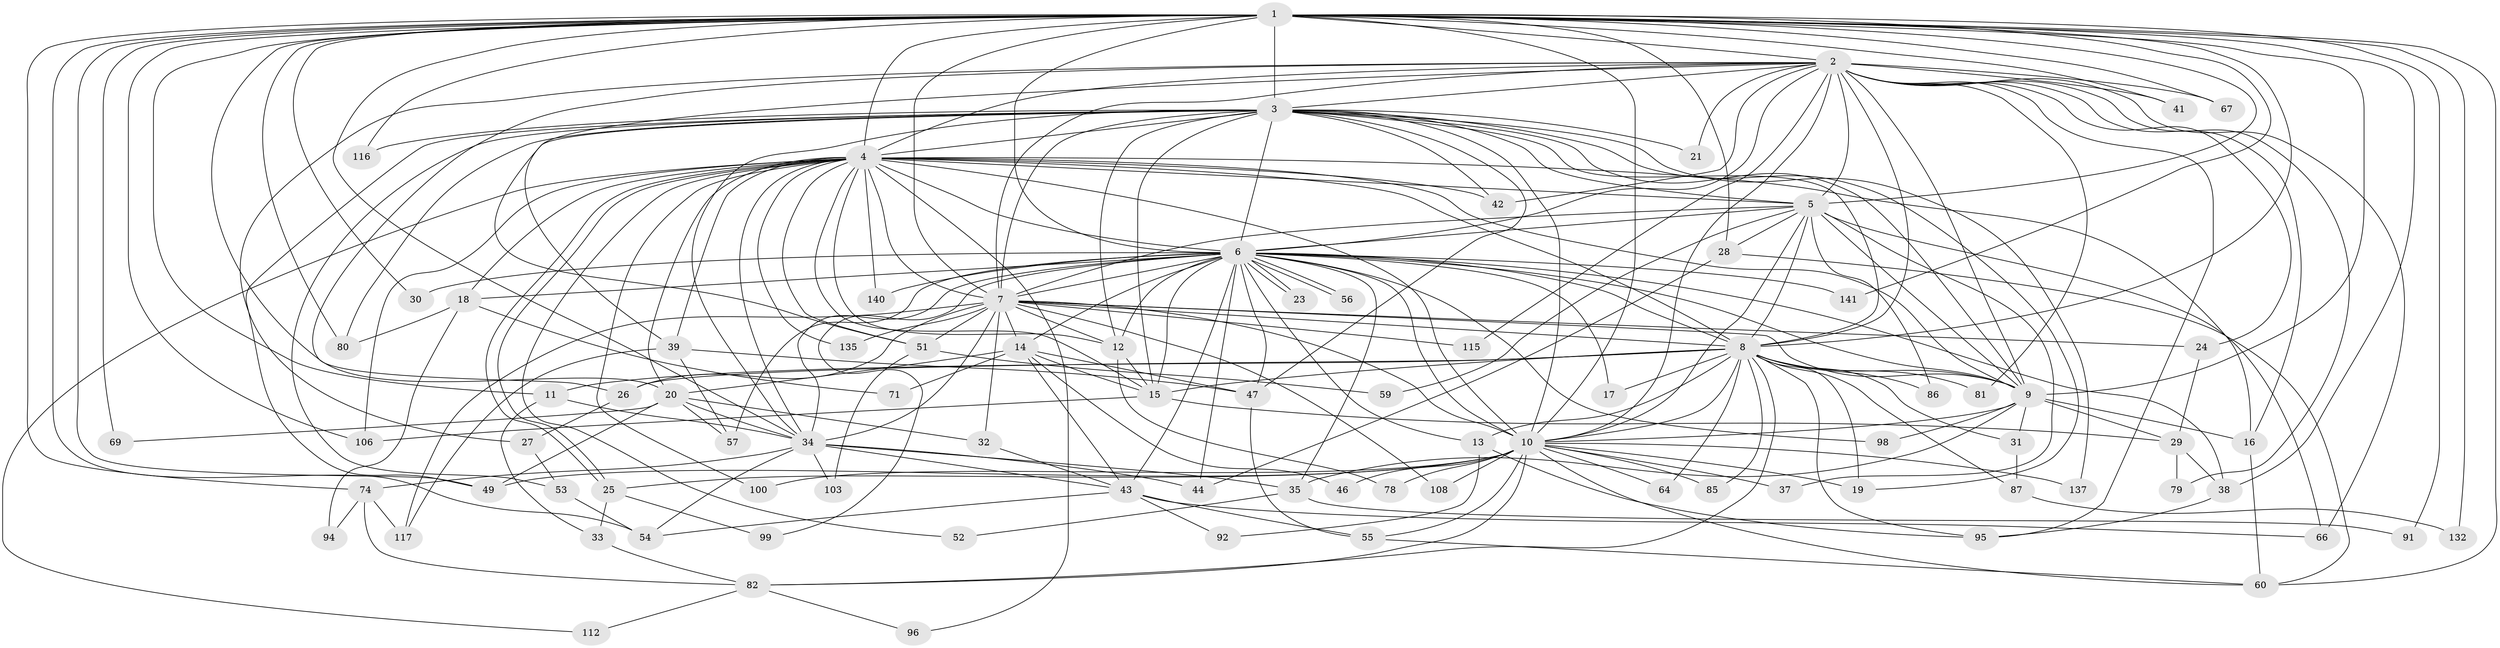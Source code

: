// original degree distribution, {32: 0.006896551724137931, 23: 0.006896551724137931, 27: 0.006896551724137931, 31: 0.006896551724137931, 14: 0.013793103448275862, 35: 0.006896551724137931, 21: 0.006896551724137931, 26: 0.006896551724137931, 24: 0.006896551724137931, 4: 0.09655172413793103, 7: 0.013793103448275862, 8: 0.020689655172413793, 2: 0.5448275862068965, 5: 0.04827586206896552, 3: 0.2, 9: 0.006896551724137931}
// Generated by graph-tools (version 1.1) at 2025/17/03/04/25 18:17:41]
// undirected, 87 vertices, 242 edges
graph export_dot {
graph [start="1"]
  node [color=gray90,style=filled];
  1 [super="+77+62"];
  2;
  3;
  4 [super="+58+111"];
  5;
  6;
  7;
  8 [super="+125+144+118+48+22"];
  9;
  10 [super="+61"];
  11;
  12 [super="+45+73+121+133+139"];
  13 [super="+110"];
  14 [super="+72"];
  15 [super="+50+119"];
  16 [super="+122"];
  17;
  18;
  19 [super="+113"];
  20 [super="+136"];
  21;
  23;
  24;
  25 [super="+63"];
  26;
  27;
  28 [super="+130"];
  29 [super="+83+40"];
  30;
  31;
  32;
  33;
  34 [super="+107+128+36+105"];
  35 [super="+76"];
  37;
  38;
  39;
  41;
  42 [super="+75"];
  43;
  44 [super="+89"];
  46;
  47 [super="+104"];
  49 [super="+84+93"];
  51 [super="+114"];
  52;
  53;
  54 [super="+65"];
  55 [super="+120+102"];
  56;
  57 [super="+123"];
  59;
  60 [super="+70"];
  64;
  66 [super="+88"];
  67 [super="+131"];
  69;
  71;
  74;
  78;
  79;
  80 [super="+127"];
  81;
  82 [super="+97"];
  85;
  86;
  87;
  91;
  92;
  94;
  95;
  96;
  98;
  99;
  100;
  103;
  106 [super="+129"];
  108;
  112;
  115;
  116;
  117 [super="+126"];
  132;
  135;
  137;
  140;
  141;
  1 -- 2;
  1 -- 3 [weight=2];
  1 -- 4;
  1 -- 5;
  1 -- 6 [weight=2];
  1 -- 7;
  1 -- 8 [weight=2];
  1 -- 9;
  1 -- 10 [weight=2];
  1 -- 11;
  1 -- 28;
  1 -- 30;
  1 -- 38;
  1 -- 41;
  1 -- 49;
  1 -- 60;
  1 -- 67 [weight=2];
  1 -- 69;
  1 -- 74;
  1 -- 91;
  1 -- 106;
  1 -- 116;
  1 -- 132;
  1 -- 141;
  1 -- 80;
  1 -- 54;
  1 -- 20;
  1 -- 34;
  2 -- 3;
  2 -- 4;
  2 -- 5;
  2 -- 6;
  2 -- 7;
  2 -- 8;
  2 -- 9;
  2 -- 10;
  2 -- 16;
  2 -- 21;
  2 -- 24;
  2 -- 26;
  2 -- 27;
  2 -- 41;
  2 -- 42;
  2 -- 51;
  2 -- 66;
  2 -- 67;
  2 -- 79;
  2 -- 81;
  2 -- 95;
  2 -- 115;
  3 -- 4 [weight=2];
  3 -- 5;
  3 -- 6;
  3 -- 7;
  3 -- 8;
  3 -- 9;
  3 -- 10 [weight=2];
  3 -- 15 [weight=2];
  3 -- 19;
  3 -- 21;
  3 -- 34;
  3 -- 39;
  3 -- 47;
  3 -- 53;
  3 -- 80;
  3 -- 116;
  3 -- 137;
  3 -- 49;
  3 -- 12 [weight=2];
  3 -- 42;
  4 -- 5;
  4 -- 6;
  4 -- 7;
  4 -- 8 [weight=2];
  4 -- 9;
  4 -- 10;
  4 -- 12;
  4 -- 18;
  4 -- 20;
  4 -- 25;
  4 -- 25;
  4 -- 39;
  4 -- 42;
  4 -- 52;
  4 -- 96;
  4 -- 100;
  4 -- 106;
  4 -- 112;
  4 -- 135;
  4 -- 140;
  4 -- 51;
  4 -- 34;
  4 -- 15;
  4 -- 16;
  5 -- 6;
  5 -- 7;
  5 -- 8;
  5 -- 9;
  5 -- 10;
  5 -- 28;
  5 -- 37;
  5 -- 59;
  5 -- 66;
  5 -- 86;
  6 -- 7;
  6 -- 8 [weight=2];
  6 -- 9;
  6 -- 10;
  6 -- 12 [weight=3];
  6 -- 13;
  6 -- 14;
  6 -- 17;
  6 -- 18;
  6 -- 23;
  6 -- 23;
  6 -- 30;
  6 -- 35;
  6 -- 38;
  6 -- 43;
  6 -- 56;
  6 -- 56;
  6 -- 98;
  6 -- 99;
  6 -- 140;
  6 -- 141;
  6 -- 57;
  6 -- 44;
  6 -- 34;
  6 -- 47;
  6 -- 15;
  7 -- 8 [weight=2];
  7 -- 9;
  7 -- 10;
  7 -- 14;
  7 -- 24;
  7 -- 26;
  7 -- 32;
  7 -- 51;
  7 -- 108;
  7 -- 115;
  7 -- 117;
  7 -- 135;
  7 -- 34;
  7 -- 12;
  8 -- 9;
  8 -- 10;
  8 -- 11;
  8 -- 13;
  8 -- 15;
  8 -- 17;
  8 -- 31;
  8 -- 64;
  8 -- 81;
  8 -- 85;
  8 -- 86;
  8 -- 87;
  8 -- 82;
  8 -- 19;
  8 -- 26;
  8 -- 95;
  9 -- 10;
  9 -- 16;
  9 -- 29;
  9 -- 31;
  9 -- 98;
  9 -- 35;
  10 -- 19;
  10 -- 37;
  10 -- 46;
  10 -- 60;
  10 -- 64;
  10 -- 78;
  10 -- 82;
  10 -- 100;
  10 -- 108;
  10 -- 137;
  10 -- 55;
  10 -- 85;
  10 -- 49;
  10 -- 25;
  11 -- 33;
  11 -- 34;
  12 -- 78;
  12 -- 15;
  13 -- 92;
  13 -- 95;
  14 -- 20;
  14 -- 46;
  14 -- 71;
  14 -- 47;
  14 -- 43;
  14 -- 15;
  15 -- 29;
  15 -- 106;
  16 -- 60;
  18 -- 71;
  18 -- 80;
  18 -- 94;
  20 -- 32;
  20 -- 49;
  20 -- 57;
  20 -- 69;
  20 -- 34;
  24 -- 29;
  25 -- 33;
  25 -- 99;
  26 -- 27;
  27 -- 53;
  28 -- 44;
  28 -- 60;
  29 -- 38;
  29 -- 79;
  31 -- 87;
  32 -- 43;
  33 -- 82;
  34 -- 35;
  34 -- 74;
  34 -- 103;
  34 -- 54;
  34 -- 43;
  34 -- 44;
  35 -- 52;
  35 -- 91;
  38 -- 95;
  39 -- 47;
  39 -- 57;
  39 -- 117;
  43 -- 54;
  43 -- 55;
  43 -- 92;
  43 -- 66;
  47 -- 55;
  51 -- 59;
  51 -- 103;
  53 -- 54;
  55 -- 60;
  74 -- 82;
  74 -- 94;
  74 -- 117;
  82 -- 96;
  82 -- 112;
  87 -- 132;
}
